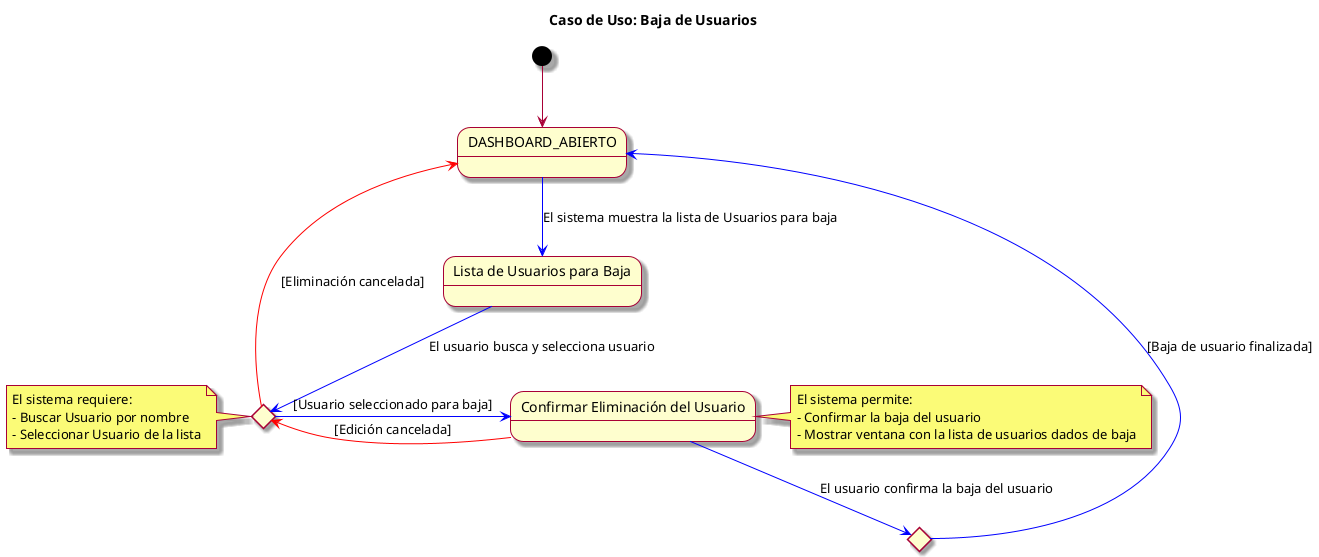 @startuml
skin rose
title Caso de Uso: Baja de Usuarios

state DASHBOARD_ABIERTO as "DASHBOARD_ABIERTO"
state ListaUsuariosBaja as "Lista de Usuarios para Baja"
state SeleccionarUsuarioBaja <<choice>>
state ConfirmarEliminarUsuario as "Confirmar Eliminación del Usuario"
state BajaUsuarioFinalizada <<choice>>

[*] -d-> DASHBOARD_ABIERTO
DASHBOARD_ABIERTO -d[#blue]-> ListaUsuariosBaja : El sistema muestra la lista de Usuarios para baja
ListaUsuariosBaja -d[#blue]-> SeleccionarUsuarioBaja : El usuario busca y selecciona usuario
SeleccionarUsuarioBaja -r[#blue]-> ConfirmarEliminarUsuario : [Usuario seleccionado para baja]
ConfirmarEliminarUsuario -d[#blue]-> BajaUsuarioFinalizada : El usuario confirma la baja del usuario
BajaUsuarioFinalizada -r[#blue]-> DASHBOARD_ABIERTO : [Baja de usuario finalizada]
SeleccionarUsuarioBaja -l[#red]-> DASHBOARD_ABIERTO : [Eliminación cancelada]
ConfirmarEliminarUsuario -l[#red]-> SeleccionarUsuarioBaja : [Edición cancelada]

note right of ConfirmarEliminarUsuario
  El sistema permite:
  - Confirmar la baja del usuario
  - Mostrar ventana con la lista de usuarios dados de baja
end note

note left of SeleccionarUsuarioBaja
  El sistema requiere:
  - Buscar Usuario por nombre
  - Seleccionar Usuario de la lista
end note

@enduml

